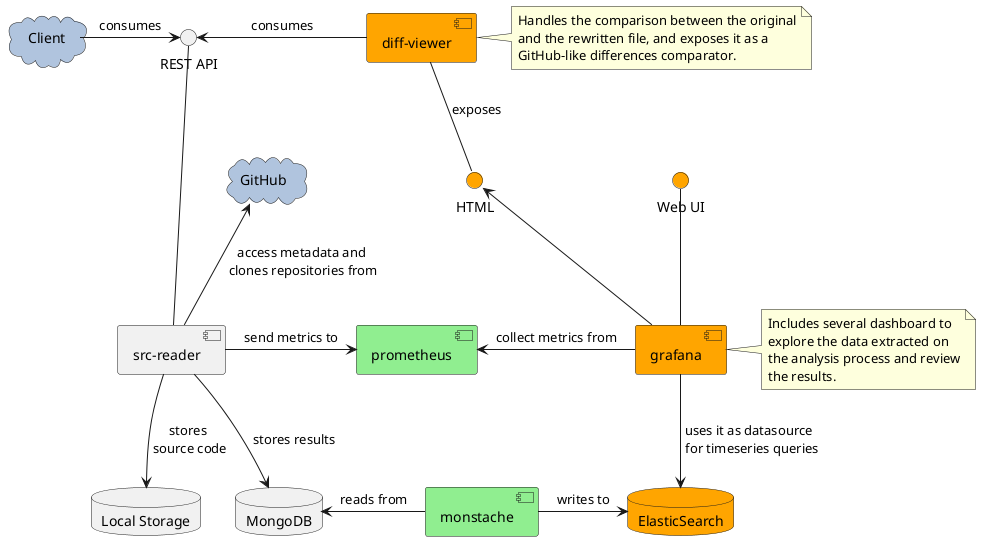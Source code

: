 @@startuml architecture_overview

component [src-reader] as srcreader
() "REST API" as srcreaderapi
database "Local Storage" as Local
database MongoDB

component monstache #LightGreen
component prometheus #LightGreen

component grafana #Orange
() "Web UI" as viz #Orange
database ElasticSearch #Orange
component [diff-viewer] as diffviewer #Orange
() "HTML" as diffviewerapi #Orange

cloud GitHub #LightSteelBlue
cloud Client #LightSteelBlue

Client -right-> srcreaderapi : consumes
srcreader -left- srcreaderapi
srcreader -up-> GitHub : access metadata and \nclones repositories from
srcreader -down-> MongoDB : stores results
srcreader -down-> Local : stores \nsource code
srcreader -right-> prometheus : send metrics to

monstache -left-> MongoDB : reads from
monstache -right-> ElasticSearch : writes to

grafana -left-> prometheus : collect metrics from
grafana --> ElasticSearch : uses it as datasource \n for timeseries queries
grafana -up- viz
grafana -up-> diffviewerapi
note right of grafana
    Includes several dashboard to
    explore the data extracted on
    the analysis process and review
    the results.
end note

diffviewer -down- diffviewerapi : exposes
diffviewer -left-> srcreaderapi : consumes
note right of diffviewer
    Handles the comparison between the original
    and the rewritten file, and exposes it as a
    GitHub-like differences comparator.
end note

@@enduml